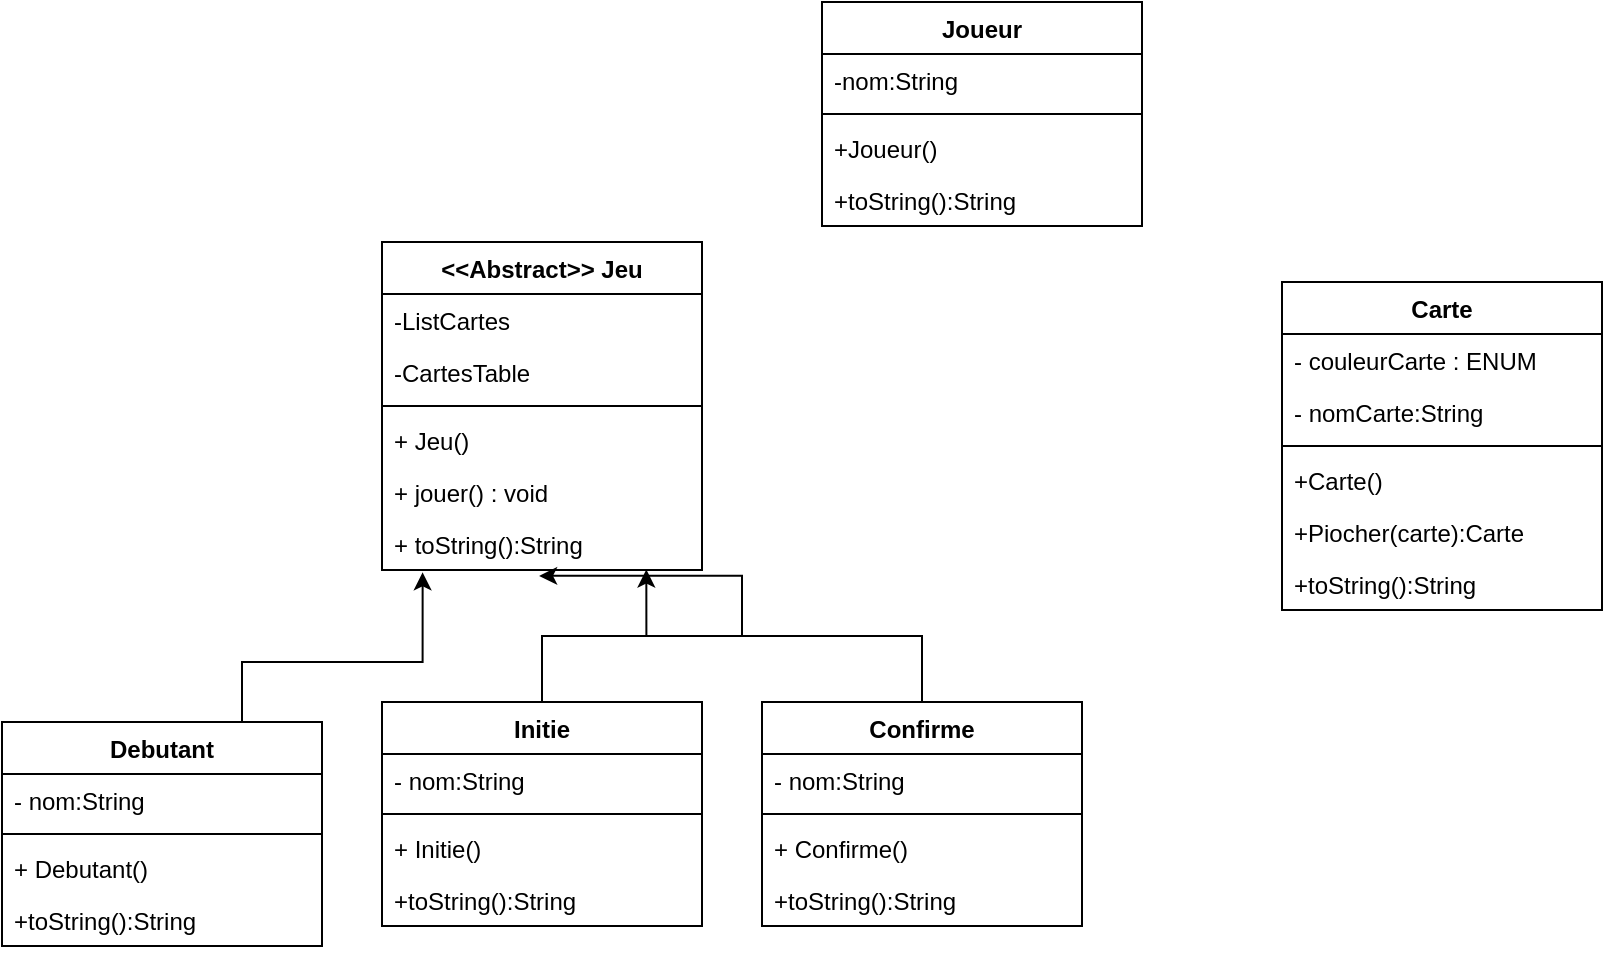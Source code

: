 <mxfile version="21.6.8" type="device">
  <diagram name="Page-1" id="6oSGKOIPZWgHg4ebdoUM">
    <mxGraphModel dx="1393" dy="711" grid="1" gridSize="10" guides="1" tooltips="1" connect="1" arrows="1" fold="1" page="1" pageScale="1" pageWidth="827" pageHeight="1169" math="0" shadow="0">
      <root>
        <mxCell id="0" />
        <mxCell id="1" parent="0" />
        <mxCell id="1jEqg2jHfiMV_P2gMirR-2" value="Carte" style="swimlane;fontStyle=1;align=center;verticalAlign=top;childLayout=stackLayout;horizontal=1;startSize=26;horizontalStack=0;resizeParent=1;resizeParentMax=0;resizeLast=0;collapsible=1;marginBottom=0;whiteSpace=wrap;html=1;" parent="1" vertex="1">
          <mxGeometry x="540" y="240" width="160" height="164" as="geometry" />
        </mxCell>
        <mxCell id="1jEqg2jHfiMV_P2gMirR-3" value="- couleurCarte : ENUM&amp;nbsp;" style="text;strokeColor=none;fillColor=none;align=left;verticalAlign=top;spacingLeft=4;spacingRight=4;overflow=hidden;rotatable=0;points=[[0,0.5],[1,0.5]];portConstraint=eastwest;whiteSpace=wrap;html=1;" parent="1jEqg2jHfiMV_P2gMirR-2" vertex="1">
          <mxGeometry y="26" width="160" height="26" as="geometry" />
        </mxCell>
        <mxCell id="1jEqg2jHfiMV_P2gMirR-6" value="- nomCarte:String" style="text;strokeColor=none;fillColor=none;align=left;verticalAlign=top;spacingLeft=4;spacingRight=4;overflow=hidden;rotatable=0;points=[[0,0.5],[1,0.5]];portConstraint=eastwest;whiteSpace=wrap;html=1;" parent="1jEqg2jHfiMV_P2gMirR-2" vertex="1">
          <mxGeometry y="52" width="160" height="26" as="geometry" />
        </mxCell>
        <mxCell id="1jEqg2jHfiMV_P2gMirR-4" value="" style="line;strokeWidth=1;fillColor=none;align=left;verticalAlign=middle;spacingTop=-1;spacingLeft=3;spacingRight=3;rotatable=0;labelPosition=right;points=[];portConstraint=eastwest;strokeColor=inherit;" parent="1jEqg2jHfiMV_P2gMirR-2" vertex="1">
          <mxGeometry y="78" width="160" height="8" as="geometry" />
        </mxCell>
        <mxCell id="1jEqg2jHfiMV_P2gMirR-5" value="+Carte()" style="text;strokeColor=none;fillColor=none;align=left;verticalAlign=top;spacingLeft=4;spacingRight=4;overflow=hidden;rotatable=0;points=[[0,0.5],[1,0.5]];portConstraint=eastwest;whiteSpace=wrap;html=1;" parent="1jEqg2jHfiMV_P2gMirR-2" vertex="1">
          <mxGeometry y="86" width="160" height="26" as="geometry" />
        </mxCell>
        <mxCell id="1jEqg2jHfiMV_P2gMirR-23" value="+Piocher(carte):Carte" style="text;strokeColor=none;fillColor=none;align=left;verticalAlign=top;spacingLeft=4;spacingRight=4;overflow=hidden;rotatable=0;points=[[0,0.5],[1,0.5]];portConstraint=eastwest;whiteSpace=wrap;html=1;" parent="1jEqg2jHfiMV_P2gMirR-2" vertex="1">
          <mxGeometry y="112" width="160" height="26" as="geometry" />
        </mxCell>
        <mxCell id="1jEqg2jHfiMV_P2gMirR-7" value="+toString():String" style="text;strokeColor=none;fillColor=none;align=left;verticalAlign=top;spacingLeft=4;spacingRight=4;overflow=hidden;rotatable=0;points=[[0,0.5],[1,0.5]];portConstraint=eastwest;whiteSpace=wrap;html=1;" parent="1jEqg2jHfiMV_P2gMirR-2" vertex="1">
          <mxGeometry y="138" width="160" height="26" as="geometry" />
        </mxCell>
        <mxCell id="1jEqg2jHfiMV_P2gMirR-9" value="&amp;lt;&amp;lt;Abstract&amp;gt;&amp;gt; Jeu" style="swimlane;fontStyle=1;align=center;verticalAlign=top;childLayout=stackLayout;horizontal=1;startSize=26;horizontalStack=0;resizeParent=1;resizeParentMax=0;resizeLast=0;collapsible=1;marginBottom=0;whiteSpace=wrap;html=1;" parent="1" vertex="1">
          <mxGeometry x="90" y="220" width="160" height="164" as="geometry" />
        </mxCell>
        <mxCell id="1jEqg2jHfiMV_P2gMirR-15" value="-ListCartes" style="text;strokeColor=none;fillColor=none;align=left;verticalAlign=top;spacingLeft=4;spacingRight=4;overflow=hidden;rotatable=0;points=[[0,0.5],[1,0.5]];portConstraint=eastwest;whiteSpace=wrap;html=1;" parent="1jEqg2jHfiMV_P2gMirR-9" vertex="1">
          <mxGeometry y="26" width="160" height="26" as="geometry" />
        </mxCell>
        <mxCell id="1jEqg2jHfiMV_P2gMirR-16" value="-CartesTable" style="text;strokeColor=none;fillColor=none;align=left;verticalAlign=top;spacingLeft=4;spacingRight=4;overflow=hidden;rotatable=0;points=[[0,0.5],[1,0.5]];portConstraint=eastwest;whiteSpace=wrap;html=1;" parent="1jEqg2jHfiMV_P2gMirR-9" vertex="1">
          <mxGeometry y="52" width="160" height="26" as="geometry" />
        </mxCell>
        <mxCell id="1jEqg2jHfiMV_P2gMirR-11" value="" style="line;strokeWidth=1;fillColor=none;align=left;verticalAlign=middle;spacingTop=-1;spacingLeft=3;spacingRight=3;rotatable=0;labelPosition=right;points=[];portConstraint=eastwest;strokeColor=inherit;" parent="1jEqg2jHfiMV_P2gMirR-9" vertex="1">
          <mxGeometry y="78" width="160" height="8" as="geometry" />
        </mxCell>
        <mxCell id="1jEqg2jHfiMV_P2gMirR-12" value="+ Jeu()" style="text;strokeColor=none;fillColor=none;align=left;verticalAlign=top;spacingLeft=4;spacingRight=4;overflow=hidden;rotatable=0;points=[[0,0.5],[1,0.5]];portConstraint=eastwest;whiteSpace=wrap;html=1;" parent="1jEqg2jHfiMV_P2gMirR-9" vertex="1">
          <mxGeometry y="86" width="160" height="26" as="geometry" />
        </mxCell>
        <mxCell id="4cdLPRkvDU2Li5Da9eLt-25" value="+ jouer() : void" style="text;strokeColor=none;fillColor=none;align=left;verticalAlign=top;spacingLeft=4;spacingRight=4;overflow=hidden;rotatable=0;points=[[0,0.5],[1,0.5]];portConstraint=eastwest;whiteSpace=wrap;html=1;" vertex="1" parent="1jEqg2jHfiMV_P2gMirR-9">
          <mxGeometry y="112" width="160" height="26" as="geometry" />
        </mxCell>
        <mxCell id="1jEqg2jHfiMV_P2gMirR-24" value="+ toString():String" style="text;strokeColor=none;fillColor=none;align=left;verticalAlign=top;spacingLeft=4;spacingRight=4;overflow=hidden;rotatable=0;points=[[0,0.5],[1,0.5]];portConstraint=eastwest;whiteSpace=wrap;html=1;" parent="1jEqg2jHfiMV_P2gMirR-9" vertex="1">
          <mxGeometry y="138" width="160" height="26" as="geometry" />
        </mxCell>
        <mxCell id="1jEqg2jHfiMV_P2gMirR-17" value="Joueur" style="swimlane;fontStyle=1;align=center;verticalAlign=top;childLayout=stackLayout;horizontal=1;startSize=26;horizontalStack=0;resizeParent=1;resizeParentMax=0;resizeLast=0;collapsible=1;marginBottom=0;whiteSpace=wrap;html=1;" parent="1" vertex="1">
          <mxGeometry x="310" y="100" width="160" height="112" as="geometry" />
        </mxCell>
        <mxCell id="1jEqg2jHfiMV_P2gMirR-18" value="-nom:String" style="text;strokeColor=none;fillColor=none;align=left;verticalAlign=top;spacingLeft=4;spacingRight=4;overflow=hidden;rotatable=0;points=[[0,0.5],[1,0.5]];portConstraint=eastwest;whiteSpace=wrap;html=1;" parent="1jEqg2jHfiMV_P2gMirR-17" vertex="1">
          <mxGeometry y="26" width="160" height="26" as="geometry" />
        </mxCell>
        <mxCell id="1jEqg2jHfiMV_P2gMirR-19" value="" style="line;strokeWidth=1;fillColor=none;align=left;verticalAlign=middle;spacingTop=-1;spacingLeft=3;spacingRight=3;rotatable=0;labelPosition=right;points=[];portConstraint=eastwest;strokeColor=inherit;" parent="1jEqg2jHfiMV_P2gMirR-17" vertex="1">
          <mxGeometry y="52" width="160" height="8" as="geometry" />
        </mxCell>
        <mxCell id="1jEqg2jHfiMV_P2gMirR-20" value="+Joueur()" style="text;strokeColor=none;fillColor=none;align=left;verticalAlign=top;spacingLeft=4;spacingRight=4;overflow=hidden;rotatable=0;points=[[0,0.5],[1,0.5]];portConstraint=eastwest;whiteSpace=wrap;html=1;" parent="1jEqg2jHfiMV_P2gMirR-17" vertex="1">
          <mxGeometry y="60" width="160" height="26" as="geometry" />
        </mxCell>
        <mxCell id="1jEqg2jHfiMV_P2gMirR-25" value="+toString():String" style="text;strokeColor=none;fillColor=none;align=left;verticalAlign=top;spacingLeft=4;spacingRight=4;overflow=hidden;rotatable=0;points=[[0,0.5],[1,0.5]];portConstraint=eastwest;whiteSpace=wrap;html=1;" parent="1jEqg2jHfiMV_P2gMirR-17" vertex="1">
          <mxGeometry y="86" width="160" height="26" as="geometry" />
        </mxCell>
        <mxCell id="4cdLPRkvDU2Li5Da9eLt-35" style="edgeStyle=orthogonalEdgeStyle;rounded=0;orthogonalLoop=1;jettySize=auto;html=1;exitX=0.75;exitY=0;exitDx=0;exitDy=0;entryX=0.127;entryY=1.045;entryDx=0;entryDy=0;entryPerimeter=0;" edge="1" parent="1" source="4cdLPRkvDU2Li5Da9eLt-1" target="1jEqg2jHfiMV_P2gMirR-24">
          <mxGeometry relative="1" as="geometry">
            <Array as="points">
              <mxPoint x="20" y="430" />
              <mxPoint x="110" y="430" />
            </Array>
          </mxGeometry>
        </mxCell>
        <mxCell id="4cdLPRkvDU2Li5Da9eLt-1" value="Debutant" style="swimlane;fontStyle=1;align=center;verticalAlign=top;childLayout=stackLayout;horizontal=1;startSize=26;horizontalStack=0;resizeParent=1;resizeParentMax=0;resizeLast=0;collapsible=1;marginBottom=0;whiteSpace=wrap;html=1;" vertex="1" parent="1">
          <mxGeometry x="-100" y="460" width="160" height="112" as="geometry" />
        </mxCell>
        <mxCell id="4cdLPRkvDU2Li5Da9eLt-2" value="- nom:String" style="text;strokeColor=none;fillColor=none;align=left;verticalAlign=top;spacingLeft=4;spacingRight=4;overflow=hidden;rotatable=0;points=[[0,0.5],[1,0.5]];portConstraint=eastwest;whiteSpace=wrap;html=1;" vertex="1" parent="4cdLPRkvDU2Li5Da9eLt-1">
          <mxGeometry y="26" width="160" height="26" as="geometry" />
        </mxCell>
        <mxCell id="4cdLPRkvDU2Li5Da9eLt-3" value="" style="line;strokeWidth=1;fillColor=none;align=left;verticalAlign=middle;spacingTop=-1;spacingLeft=3;spacingRight=3;rotatable=0;labelPosition=right;points=[];portConstraint=eastwest;strokeColor=inherit;" vertex="1" parent="4cdLPRkvDU2Li5Da9eLt-1">
          <mxGeometry y="52" width="160" height="8" as="geometry" />
        </mxCell>
        <mxCell id="4cdLPRkvDU2Li5Da9eLt-4" value="+ Debutant()" style="text;strokeColor=none;fillColor=none;align=left;verticalAlign=top;spacingLeft=4;spacingRight=4;overflow=hidden;rotatable=0;points=[[0,0.5],[1,0.5]];portConstraint=eastwest;whiteSpace=wrap;html=1;" vertex="1" parent="4cdLPRkvDU2Li5Da9eLt-1">
          <mxGeometry y="60" width="160" height="26" as="geometry" />
        </mxCell>
        <mxCell id="4cdLPRkvDU2Li5Da9eLt-5" value="+toString():String" style="text;strokeColor=none;fillColor=none;align=left;verticalAlign=top;spacingLeft=4;spacingRight=4;overflow=hidden;rotatable=0;points=[[0,0.5],[1,0.5]];portConstraint=eastwest;whiteSpace=wrap;html=1;" vertex="1" parent="4cdLPRkvDU2Li5Da9eLt-1">
          <mxGeometry y="86" width="160" height="26" as="geometry" />
        </mxCell>
        <mxCell id="4cdLPRkvDU2Li5Da9eLt-34" style="edgeStyle=orthogonalEdgeStyle;rounded=0;orthogonalLoop=1;jettySize=auto;html=1;exitX=0.5;exitY=0;exitDx=0;exitDy=0;entryX=0.491;entryY=1.113;entryDx=0;entryDy=0;entryPerimeter=0;" edge="1" parent="1" source="4cdLPRkvDU2Li5Da9eLt-14" target="1jEqg2jHfiMV_P2gMirR-24">
          <mxGeometry relative="1" as="geometry" />
        </mxCell>
        <mxCell id="4cdLPRkvDU2Li5Da9eLt-14" value="Initie" style="swimlane;fontStyle=1;align=center;verticalAlign=top;childLayout=stackLayout;horizontal=1;startSize=26;horizontalStack=0;resizeParent=1;resizeParentMax=0;resizeLast=0;collapsible=1;marginBottom=0;whiteSpace=wrap;html=1;" vertex="1" parent="1">
          <mxGeometry x="90" y="450" width="160" height="112" as="geometry" />
        </mxCell>
        <mxCell id="4cdLPRkvDU2Li5Da9eLt-15" value="- nom:String" style="text;strokeColor=none;fillColor=none;align=left;verticalAlign=top;spacingLeft=4;spacingRight=4;overflow=hidden;rotatable=0;points=[[0,0.5],[1,0.5]];portConstraint=eastwest;whiteSpace=wrap;html=1;" vertex="1" parent="4cdLPRkvDU2Li5Da9eLt-14">
          <mxGeometry y="26" width="160" height="26" as="geometry" />
        </mxCell>
        <mxCell id="4cdLPRkvDU2Li5Da9eLt-16" value="" style="line;strokeWidth=1;fillColor=none;align=left;verticalAlign=middle;spacingTop=-1;spacingLeft=3;spacingRight=3;rotatable=0;labelPosition=right;points=[];portConstraint=eastwest;strokeColor=inherit;" vertex="1" parent="4cdLPRkvDU2Li5Da9eLt-14">
          <mxGeometry y="52" width="160" height="8" as="geometry" />
        </mxCell>
        <mxCell id="4cdLPRkvDU2Li5Da9eLt-17" value="+ Initie()" style="text;strokeColor=none;fillColor=none;align=left;verticalAlign=top;spacingLeft=4;spacingRight=4;overflow=hidden;rotatable=0;points=[[0,0.5],[1,0.5]];portConstraint=eastwest;whiteSpace=wrap;html=1;" vertex="1" parent="4cdLPRkvDU2Li5Da9eLt-14">
          <mxGeometry y="60" width="160" height="26" as="geometry" />
        </mxCell>
        <mxCell id="4cdLPRkvDU2Li5Da9eLt-18" value="+toString():String" style="text;strokeColor=none;fillColor=none;align=left;verticalAlign=top;spacingLeft=4;spacingRight=4;overflow=hidden;rotatable=0;points=[[0,0.5],[1,0.5]];portConstraint=eastwest;whiteSpace=wrap;html=1;" vertex="1" parent="4cdLPRkvDU2Li5Da9eLt-14">
          <mxGeometry y="86" width="160" height="26" as="geometry" />
        </mxCell>
        <mxCell id="4cdLPRkvDU2Li5Da9eLt-33" style="edgeStyle=orthogonalEdgeStyle;rounded=0;orthogonalLoop=1;jettySize=auto;html=1;exitX=0.5;exitY=0;exitDx=0;exitDy=0;entryX=0.826;entryY=0.992;entryDx=0;entryDy=0;entryPerimeter=0;" edge="1" parent="1" source="4cdLPRkvDU2Li5Da9eLt-19" target="1jEqg2jHfiMV_P2gMirR-24">
          <mxGeometry relative="1" as="geometry" />
        </mxCell>
        <mxCell id="4cdLPRkvDU2Li5Da9eLt-19" value="Confirme" style="swimlane;fontStyle=1;align=center;verticalAlign=top;childLayout=stackLayout;horizontal=1;startSize=26;horizontalStack=0;resizeParent=1;resizeParentMax=0;resizeLast=0;collapsible=1;marginBottom=0;whiteSpace=wrap;html=1;" vertex="1" parent="1">
          <mxGeometry x="280" y="450" width="160" height="112" as="geometry" />
        </mxCell>
        <mxCell id="4cdLPRkvDU2Li5Da9eLt-20" value="- nom:String" style="text;strokeColor=none;fillColor=none;align=left;verticalAlign=top;spacingLeft=4;spacingRight=4;overflow=hidden;rotatable=0;points=[[0,0.5],[1,0.5]];portConstraint=eastwest;whiteSpace=wrap;html=1;" vertex="1" parent="4cdLPRkvDU2Li5Da9eLt-19">
          <mxGeometry y="26" width="160" height="26" as="geometry" />
        </mxCell>
        <mxCell id="4cdLPRkvDU2Li5Da9eLt-21" value="" style="line;strokeWidth=1;fillColor=none;align=left;verticalAlign=middle;spacingTop=-1;spacingLeft=3;spacingRight=3;rotatable=0;labelPosition=right;points=[];portConstraint=eastwest;strokeColor=inherit;" vertex="1" parent="4cdLPRkvDU2Li5Da9eLt-19">
          <mxGeometry y="52" width="160" height="8" as="geometry" />
        </mxCell>
        <mxCell id="4cdLPRkvDU2Li5Da9eLt-22" value="+ Confirme()" style="text;strokeColor=none;fillColor=none;align=left;verticalAlign=top;spacingLeft=4;spacingRight=4;overflow=hidden;rotatable=0;points=[[0,0.5],[1,0.5]];portConstraint=eastwest;whiteSpace=wrap;html=1;" vertex="1" parent="4cdLPRkvDU2Li5Da9eLt-19">
          <mxGeometry y="60" width="160" height="26" as="geometry" />
        </mxCell>
        <mxCell id="4cdLPRkvDU2Li5Da9eLt-23" value="+toString():String" style="text;strokeColor=none;fillColor=none;align=left;verticalAlign=top;spacingLeft=4;spacingRight=4;overflow=hidden;rotatable=0;points=[[0,0.5],[1,0.5]];portConstraint=eastwest;whiteSpace=wrap;html=1;" vertex="1" parent="4cdLPRkvDU2Li5Da9eLt-19">
          <mxGeometry y="86" width="160" height="26" as="geometry" />
        </mxCell>
      </root>
    </mxGraphModel>
  </diagram>
</mxfile>

